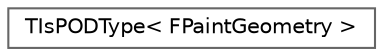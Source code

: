 digraph "Graphical Class Hierarchy"
{
 // INTERACTIVE_SVG=YES
 // LATEX_PDF_SIZE
  bgcolor="transparent";
  edge [fontname=Helvetica,fontsize=10,labelfontname=Helvetica,labelfontsize=10];
  node [fontname=Helvetica,fontsize=10,shape=box,height=0.2,width=0.4];
  rankdir="LR";
  Node0 [id="Node000000",label="TIsPODType\< FPaintGeometry \>",height=0.2,width=0.4,color="grey40", fillcolor="white", style="filled",URL="$d6/d75/structTIsPODType_3_01FPaintGeometry_01_4.html",tooltip=" "];
}

